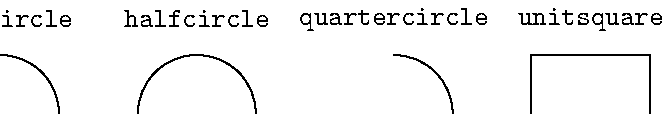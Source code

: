 defaultfont := "cmtt10";

beginfig(1)
pickup pencircle scaled .4bp;

rad := 15mm;

draw fullcircle scaled rad;
label.top("fullcircle", (0, 10mm));

draw halfcircle scaled rad shifted (25mm, 0);
label.top("halfcircle", (25mm, 10mm));

draw quartercircle scaled rad shifted (50mm, 0);
label.top("quartercircle", (50mm, 9.5mm));

draw unitsquare scaled rad shifted (75mm - rad/2, 0 - rad/2);
label.top("unitsquare", (75mm, 9.5mm));

endfig;
end;
